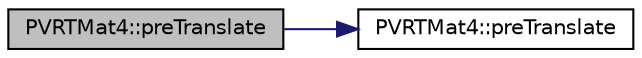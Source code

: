 digraph "PVRTMat4::preTranslate"
{
  edge [fontname="Helvetica",fontsize="10",labelfontname="Helvetica",labelfontsize="10"];
  node [fontname="Helvetica",fontsize="10",shape=record];
  rankdir="LR";
  Node1 [label="PVRTMat4::preTranslate",height=0.2,width=0.4,color="black", fillcolor="grey75", style="filled", fontcolor="black"];
  Node1 -> Node2 [color="midnightblue",fontsize="10",style="solid",fontname="Helvetica"];
  Node2 [label="PVRTMat4::preTranslate",height=0.2,width=0.4,color="black", fillcolor="white", style="filled",URL="$struct_p_v_r_t_mat4.html#add888a273f7e8acbf4a9fbb566742105",tooltip="Translates the matrix from the passed parameters. "];
}
